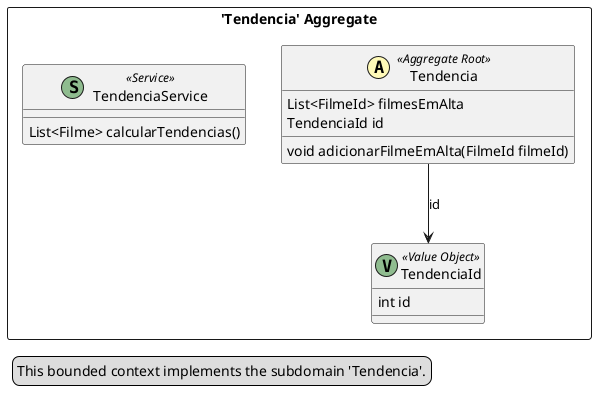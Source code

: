@startuml

skinparam componentStyle uml2

package "'Tendencia' Aggregate" <<Rectangle>> {
	class Tendencia <<(A,#fffab8) Aggregate Root>> {
		List<FilmeId> filmesEmAlta
		TendenciaId id
		void adicionarFilmeEmAlta(FilmeId filmeId)
	}
	class TendenciaId <<(V,DarkSeaGreen) Value Object>> {
		int id
	}
	class TendenciaService <<(S,DarkSeaGreen) Service>> {
		List<Filme> calcularTendencias()
	}
}
Tendencia --> TendenciaId : id
legend left
  This bounded context implements the subdomain 'Tendencia'.
end legend


@enduml
